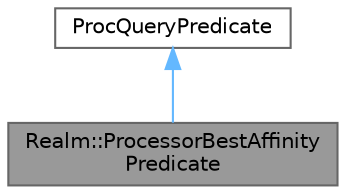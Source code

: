 digraph "Realm::ProcessorBestAffinityPredicate"
{
 // LATEX_PDF_SIZE
  bgcolor="transparent";
  edge [fontname=Helvetica,fontsize=10,labelfontname=Helvetica,labelfontsize=10];
  node [fontname=Helvetica,fontsize=10,shape=box,height=0.2,width=0.4];
  Node1 [id="Node000001",label="Realm::ProcessorBestAffinity\lPredicate",height=0.2,width=0.4,color="gray40", fillcolor="grey60", style="filled", fontcolor="black",tooltip=" "];
  Node2 -> Node1 [id="edge1_Node000001_Node000002",dir="back",color="steelblue1",style="solid",tooltip=" "];
  Node2 [id="Node000002",label="ProcQueryPredicate",height=0.2,width=0.4,color="gray40", fillcolor="white", style="filled",URL="$classRealm_1_1QueryPredicate.html",tooltip=" "];
}
